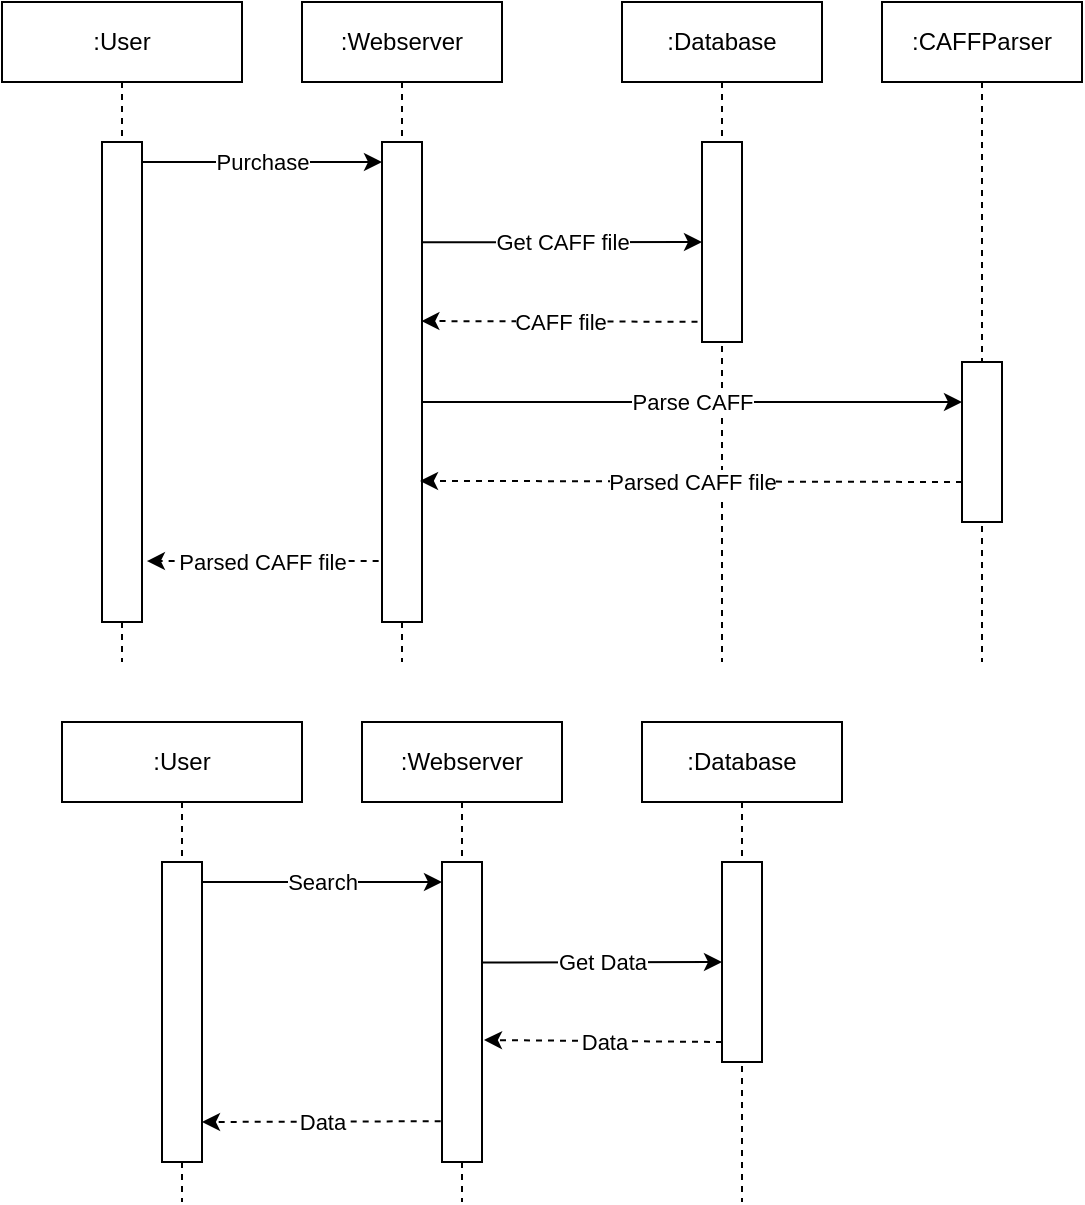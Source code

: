 <mxfile version="20.3.0" type="device"><diagram id="us6GUPbpX3_ENInqYuZo" name="Page-1"><mxGraphModel dx="981" dy="597" grid="1" gridSize="10" guides="1" tooltips="1" connect="1" arrows="1" fold="1" page="1" pageScale="1" pageWidth="827" pageHeight="1169" math="0" shadow="0"><root><mxCell id="0"/><mxCell id="1" parent="0"/><mxCell id="i2LtNhAqQFBFQRT-6xsA-1" value=":User" style="shape=umlLifeline;perimeter=lifelinePerimeter;whiteSpace=wrap;html=1;container=1;collapsible=0;recursiveResize=0;outlineConnect=0;" parent="1" vertex="1"><mxGeometry x="50" y="40" width="120" height="330" as="geometry"/></mxCell><mxCell id="i2LtNhAqQFBFQRT-6xsA-6" value="" style="rounded=0;whiteSpace=wrap;html=1;" parent="i2LtNhAqQFBFQRT-6xsA-1" vertex="1"><mxGeometry x="50" y="70" width="20" height="240" as="geometry"/></mxCell><mxCell id="i2LtNhAqQFBFQRT-6xsA-2" value=":Webserver" style="shape=umlLifeline;perimeter=lifelinePerimeter;whiteSpace=wrap;html=1;container=1;collapsible=0;recursiveResize=0;outlineConnect=0;" parent="1" vertex="1"><mxGeometry x="200" y="40" width="100" height="330" as="geometry"/></mxCell><mxCell id="i2LtNhAqQFBFQRT-6xsA-7" value="" style="rounded=0;whiteSpace=wrap;html=1;" parent="i2LtNhAqQFBFQRT-6xsA-2" vertex="1"><mxGeometry x="40" y="70" width="20" height="240" as="geometry"/></mxCell><mxCell id="i2LtNhAqQFBFQRT-6xsA-4" value=":Database" style="shape=umlLifeline;perimeter=lifelinePerimeter;whiteSpace=wrap;html=1;container=1;collapsible=0;recursiveResize=0;outlineConnect=0;" parent="1" vertex="1"><mxGeometry x="360" y="40" width="100" height="330" as="geometry"/></mxCell><mxCell id="5GDdVUPS8tPeU9K9F-T5-9" value="" style="rounded=0;whiteSpace=wrap;html=1;" parent="i2LtNhAqQFBFQRT-6xsA-4" vertex="1"><mxGeometry x="40" y="70" width="20" height="100" as="geometry"/></mxCell><mxCell id="i2LtNhAqQFBFQRT-6xsA-5" value=":CAFFParser" style="shape=umlLifeline;perimeter=lifelinePerimeter;whiteSpace=wrap;html=1;container=1;collapsible=0;recursiveResize=0;outlineConnect=0;" parent="1" vertex="1"><mxGeometry x="490" y="40" width="100" height="330" as="geometry"/></mxCell><mxCell id="5GDdVUPS8tPeU9K9F-T5-10" value="" style="rounded=0;whiteSpace=wrap;html=1;" parent="i2LtNhAqQFBFQRT-6xsA-5" vertex="1"><mxGeometry x="40" y="180" width="20" height="80" as="geometry"/></mxCell><mxCell id="i2LtNhAqQFBFQRT-6xsA-8" value="Purchase" style="endArrow=classic;html=1;rounded=0;" parent="1" edge="1"><mxGeometry width="50" height="50" relative="1" as="geometry"><mxPoint x="120" y="120" as="sourcePoint"/><mxPoint x="240" y="120" as="targetPoint"/></mxGeometry></mxCell><mxCell id="5GDdVUPS8tPeU9K9F-T5-12" value="Get CAFF file" style="endArrow=classic;html=1;rounded=0;exitX=0.984;exitY=0.209;exitDx=0;exitDy=0;exitPerimeter=0;" parent="1" source="i2LtNhAqQFBFQRT-6xsA-7" edge="1"><mxGeometry width="50" height="50" relative="1" as="geometry"><mxPoint x="273.38" y="369.04" as="sourcePoint"/><mxPoint x="400" y="160" as="targetPoint"/></mxGeometry></mxCell><mxCell id="5GDdVUPS8tPeU9K9F-T5-13" value="CAFF file" style="endArrow=classic;html=1;rounded=0;dashed=1;exitX=-0.112;exitY=0.899;exitDx=0;exitDy=0;exitPerimeter=0;entryX=0.984;entryY=0.373;entryDx=0;entryDy=0;entryPerimeter=0;" parent="1" source="5GDdVUPS8tPeU9K9F-T5-9" target="i2LtNhAqQFBFQRT-6xsA-7" edge="1"><mxGeometry width="50" height="50" relative="1" as="geometry"><mxPoint x="540" y="180" as="sourcePoint"/><mxPoint x="310" y="290" as="targetPoint"/></mxGeometry></mxCell><mxCell id="5GDdVUPS8tPeU9K9F-T5-14" value="Parse CAFF" style="endArrow=classic;html=1;rounded=0;entryX=0;entryY=0.25;entryDx=0;entryDy=0;" parent="1" target="5GDdVUPS8tPeU9K9F-T5-10" edge="1"><mxGeometry width="50" height="50" relative="1" as="geometry"><mxPoint x="260" y="240" as="sourcePoint"/><mxPoint x="550" y="450.0" as="targetPoint"/></mxGeometry></mxCell><mxCell id="5GDdVUPS8tPeU9K9F-T5-15" value="Parsed CAFF file" style="endArrow=classic;html=1;rounded=0;entryX=0.95;entryY=0.706;entryDx=0;entryDy=0;entryPerimeter=0;exitX=0;exitY=0.75;exitDx=0;exitDy=0;dashed=1;" parent="1" source="5GDdVUPS8tPeU9K9F-T5-10" target="i2LtNhAqQFBFQRT-6xsA-7" edge="1"><mxGeometry width="50" height="50" relative="1" as="geometry"><mxPoint x="550" y="489.89" as="sourcePoint"/><mxPoint x="271.48" y="489.89" as="targetPoint"/></mxGeometry></mxCell><mxCell id="5GDdVUPS8tPeU9K9F-T5-16" value="Parsed CAFF file" style="endArrow=classic;html=1;rounded=0;exitX=-0.084;exitY=0.873;exitDx=0;exitDy=0;exitPerimeter=0;entryX=1.122;entryY=0.873;entryDx=0;entryDy=0;entryPerimeter=0;dashed=1;" parent="1" source="i2LtNhAqQFBFQRT-6xsA-7" target="i2LtNhAqQFBFQRT-6xsA-6" edge="1"><mxGeometry width="50" height="50" relative="1" as="geometry"><mxPoint x="248.42" y="250.05" as="sourcePoint"/><mxPoint x="130" y="250" as="targetPoint"/></mxGeometry></mxCell><mxCell id="5GDdVUPS8tPeU9K9F-T5-23" value=":User" style="shape=umlLifeline;perimeter=lifelinePerimeter;whiteSpace=wrap;html=1;container=1;collapsible=0;recursiveResize=0;outlineConnect=0;" parent="1" vertex="1"><mxGeometry x="80" y="400" width="120" height="240" as="geometry"/></mxCell><mxCell id="5GDdVUPS8tPeU9K9F-T5-24" value="" style="rounded=0;whiteSpace=wrap;html=1;" parent="5GDdVUPS8tPeU9K9F-T5-23" vertex="1"><mxGeometry x="50" y="70" width="20" height="150" as="geometry"/></mxCell><mxCell id="5GDdVUPS8tPeU9K9F-T5-25" value=":Webserver" style="shape=umlLifeline;perimeter=lifelinePerimeter;whiteSpace=wrap;html=1;container=1;collapsible=0;recursiveResize=0;outlineConnect=0;" parent="1" vertex="1"><mxGeometry x="230" y="400" width="100" height="240" as="geometry"/></mxCell><mxCell id="5GDdVUPS8tPeU9K9F-T5-26" value="" style="rounded=0;whiteSpace=wrap;html=1;" parent="5GDdVUPS8tPeU9K9F-T5-25" vertex="1"><mxGeometry x="40" y="70" width="20" height="150" as="geometry"/></mxCell><mxCell id="5GDdVUPS8tPeU9K9F-T5-29" value=":Database" style="shape=umlLifeline;perimeter=lifelinePerimeter;whiteSpace=wrap;html=1;container=1;collapsible=0;recursiveResize=0;outlineConnect=0;" parent="1" vertex="1"><mxGeometry x="370" y="400" width="100" height="240" as="geometry"/></mxCell><mxCell id="5GDdVUPS8tPeU9K9F-T5-30" value="" style="rounded=0;whiteSpace=wrap;html=1;" parent="5GDdVUPS8tPeU9K9F-T5-29" vertex="1"><mxGeometry x="40" y="70" width="20" height="100" as="geometry"/></mxCell><mxCell id="5GDdVUPS8tPeU9K9F-T5-33" value="Search" style="endArrow=classic;html=1;rounded=0;" parent="1" edge="1"><mxGeometry width="50" height="50" relative="1" as="geometry"><mxPoint x="150.0" y="480" as="sourcePoint"/><mxPoint x="270" y="480" as="targetPoint"/></mxGeometry></mxCell><mxCell id="5GDdVUPS8tPeU9K9F-T5-36" value="Data" style="endArrow=classic;html=1;rounded=0;exitX=-0.033;exitY=0.864;exitDx=0;exitDy=0;exitPerimeter=0;dashed=1;" parent="1" source="5GDdVUPS8tPeU9K9F-T5-26" edge="1"><mxGeometry width="50" height="50" relative="1" as="geometry"><mxPoint x="270" y="598" as="sourcePoint"/><mxPoint x="150.0" y="600" as="targetPoint"/></mxGeometry></mxCell><mxCell id="5GDdVUPS8tPeU9K9F-T5-40" value="Get Data" style="endArrow=classic;html=1;rounded=0;exitX=1.002;exitY=0.335;exitDx=0;exitDy=0;exitPerimeter=0;entryX=0;entryY=0.5;entryDx=0;entryDy=0;" parent="1" source="5GDdVUPS8tPeU9K9F-T5-26" edge="1" target="5GDdVUPS8tPeU9K9F-T5-30"><mxGeometry width="50" height="50" relative="1" as="geometry"><mxPoint x="303.38" y="729.04" as="sourcePoint"/><mxPoint x="570" y="800" as="targetPoint"/></mxGeometry></mxCell><mxCell id="5GDdVUPS8tPeU9K9F-T5-41" value="Data" style="endArrow=classic;html=1;rounded=0;exitX=0;exitY=0.9;exitDx=0;exitDy=0;exitPerimeter=0;dashed=1;" parent="1" source="5GDdVUPS8tPeU9K9F-T5-30" edge="1"><mxGeometry width="50" height="50" relative="1" as="geometry"><mxPoint x="439.6" y="770.84" as="sourcePoint"/><mxPoint x="291" y="559" as="targetPoint"/></mxGeometry></mxCell></root></mxGraphModel></diagram></mxfile>